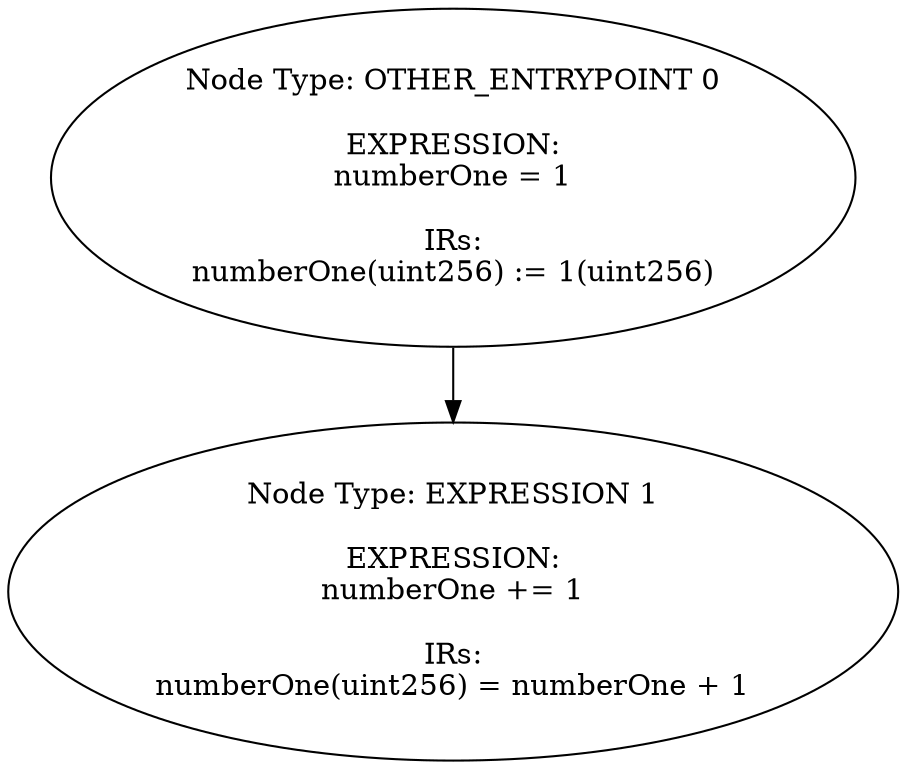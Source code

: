 digraph CFG {
0[label="Node Type: ENTRY_POINT 0
"];
0->1;
1[label="Node Type: EXPRESSION 1

EXPRESSION:
numberOne += 1

IRs:
numberOne(uint256) = numberOne + 1"];
0[label="Node Type: OTHER_ENTRYPOINT 0

EXPRESSION:
numberOne = 1

IRs:
numberOne(uint256) := 1(uint256)"];
}
